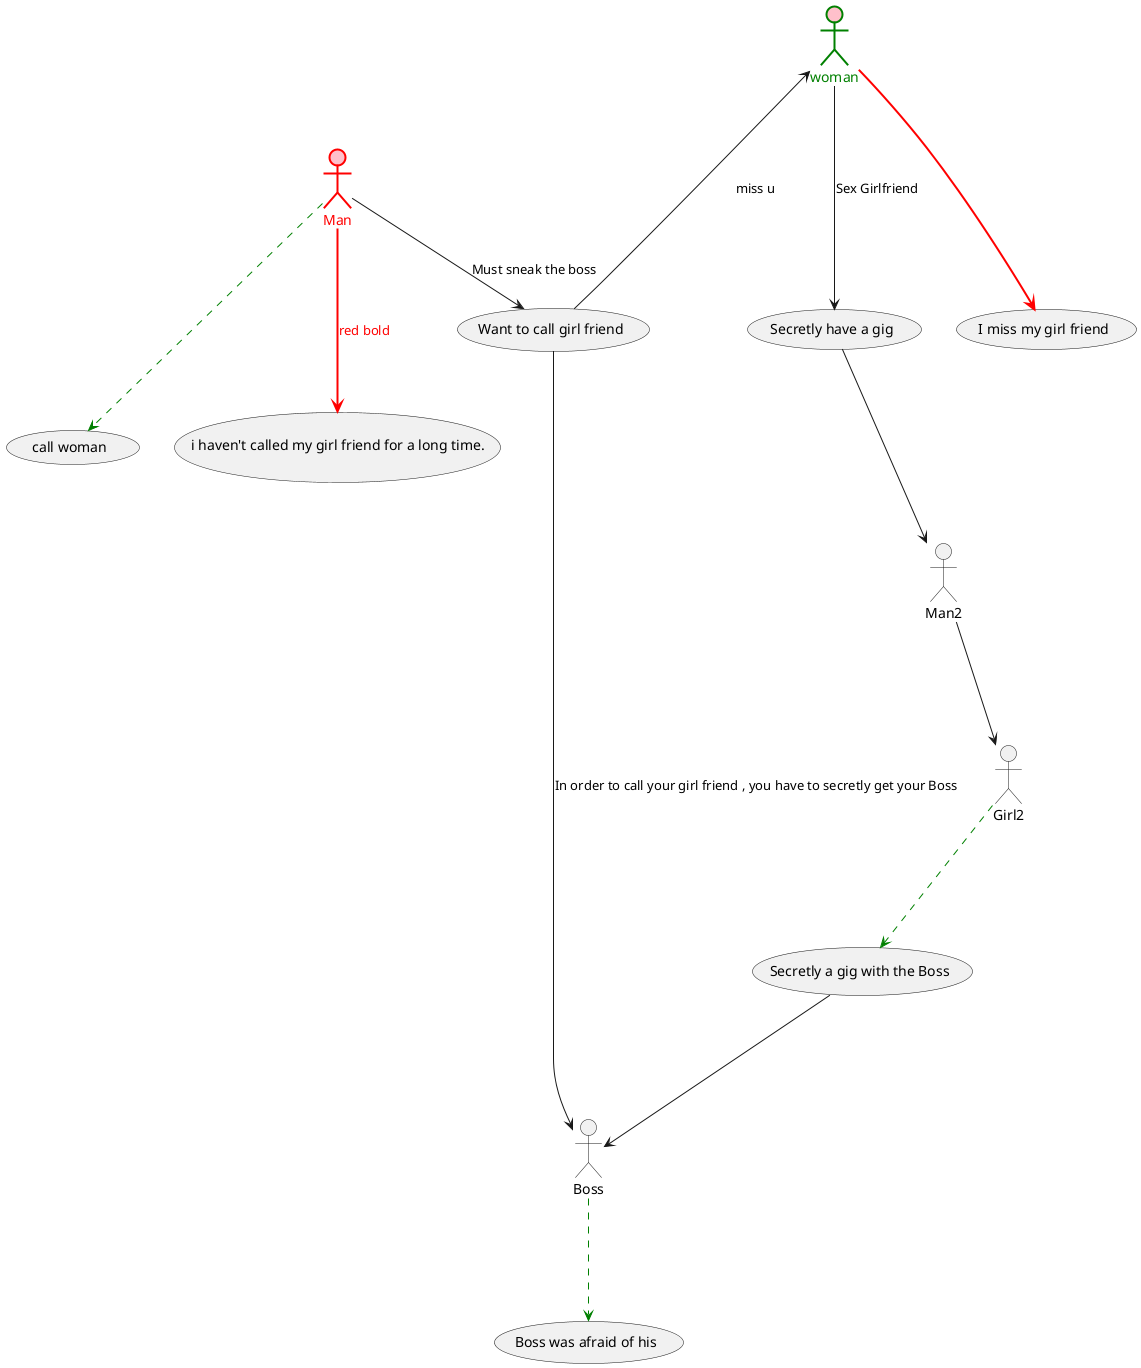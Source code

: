 @startuml
actor Man #pink;line:red;line.bold;text:red
Man ---> (call woman) #green;line.dashed;text:red
Man --> (Want to call girl friend) : Must sneak the boss
Man ---> (i haven't called my girl friend for a long time.)#line:red;line.bold;text:red  : red bold

(Want to call girl friend) ---> Boss : In order to call your girl friend , you have to secretly get your Boss
actor woman #pink;line:green;line.bold;text:green
:woman: <--- (Want to call girl friend) :  miss u

:woman: ---> (Secretly have a gig) :  Sex Girlfriend

woman ---> (I miss my girl friend) #line:red;line.bold;text:red  

(Secretly have a gig) ---> Man2

Man2 ---> Girl2

Girl2 ---> (Secretly a gig with the Boss) #green;line.dashed;text:blue
(Secretly a gig with the Boss) ---> Boss

Boss --->(Boss was afraid of his) #green;line.dashed;text:red
@enduml